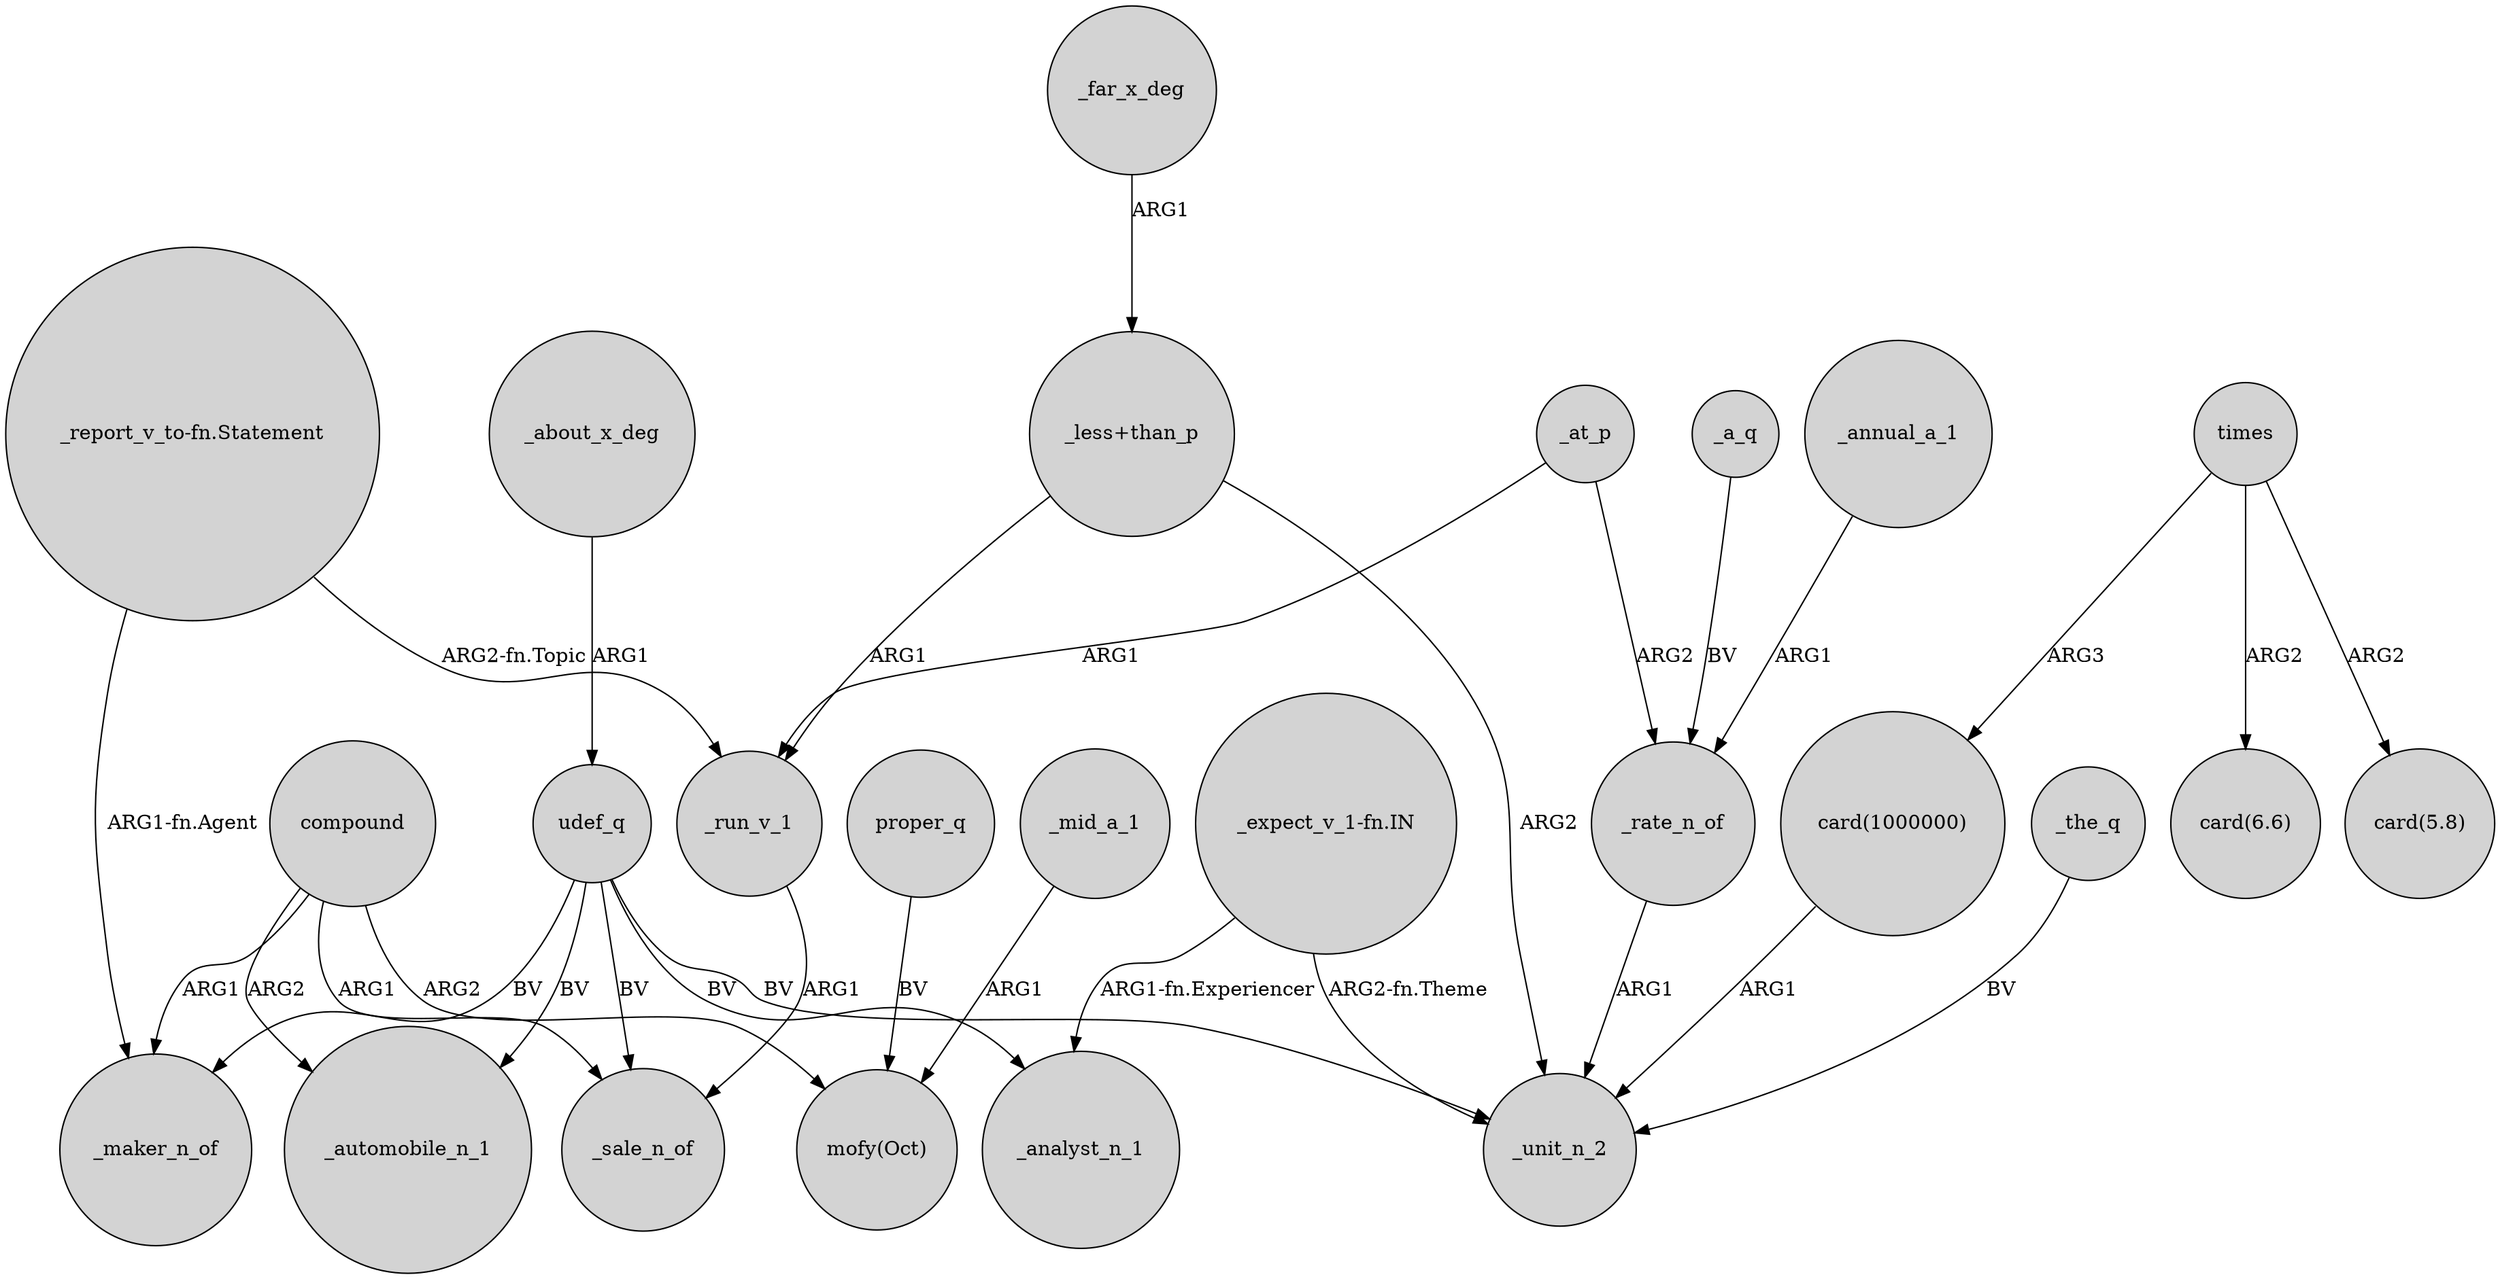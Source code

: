 digraph {
	node [shape=circle style=filled]
	"_report_v_to-fn.Statement" -> _run_v_1 [label="ARG2-fn.Topic"]
	_at_p -> _rate_n_of [label=ARG2]
	times -> "card(6.6)" [label=ARG2]
	_far_x_deg -> "_less+than_p" [label=ARG1]
	udef_q -> _automobile_n_1 [label=BV]
	"card(1000000)" -> _unit_n_2 [label=ARG1]
	"_report_v_to-fn.Statement" -> _maker_n_of [label="ARG1-fn.Agent"]
	_run_v_1 -> _sale_n_of [label=ARG1]
	compound -> _maker_n_of [label=ARG1]
	proper_q -> "mofy(Oct)" [label=BV]
	_a_q -> _rate_n_of [label=BV]
	_about_x_deg -> udef_q [label=ARG1]
	_rate_n_of -> _unit_n_2 [label=ARG1]
	times -> "card(5.8)" [label=ARG2]
	_at_p -> _run_v_1 [label=ARG1]
	_mid_a_1 -> "mofy(Oct)" [label=ARG1]
	_the_q -> _unit_n_2 [label=BV]
	"_expect_v_1-fn.IN" -> _unit_n_2 [label="ARG2-fn.Theme"]
	compound -> _automobile_n_1 [label=ARG2]
	times -> "card(1000000)" [label=ARG3]
	udef_q -> _maker_n_of [label=BV]
	"_less+than_p" -> _unit_n_2 [label=ARG2]
	udef_q -> _sale_n_of [label=BV]
	_annual_a_1 -> _rate_n_of [label=ARG1]
	"_expect_v_1-fn.IN" -> _analyst_n_1 [label="ARG1-fn.Experiencer"]
	"_less+than_p" -> _run_v_1 [label=ARG1]
	compound -> "mofy(Oct)" [label=ARG2]
	udef_q -> _unit_n_2 [label=BV]
	udef_q -> _analyst_n_1 [label=BV]
	compound -> _sale_n_of [label=ARG1]
}
